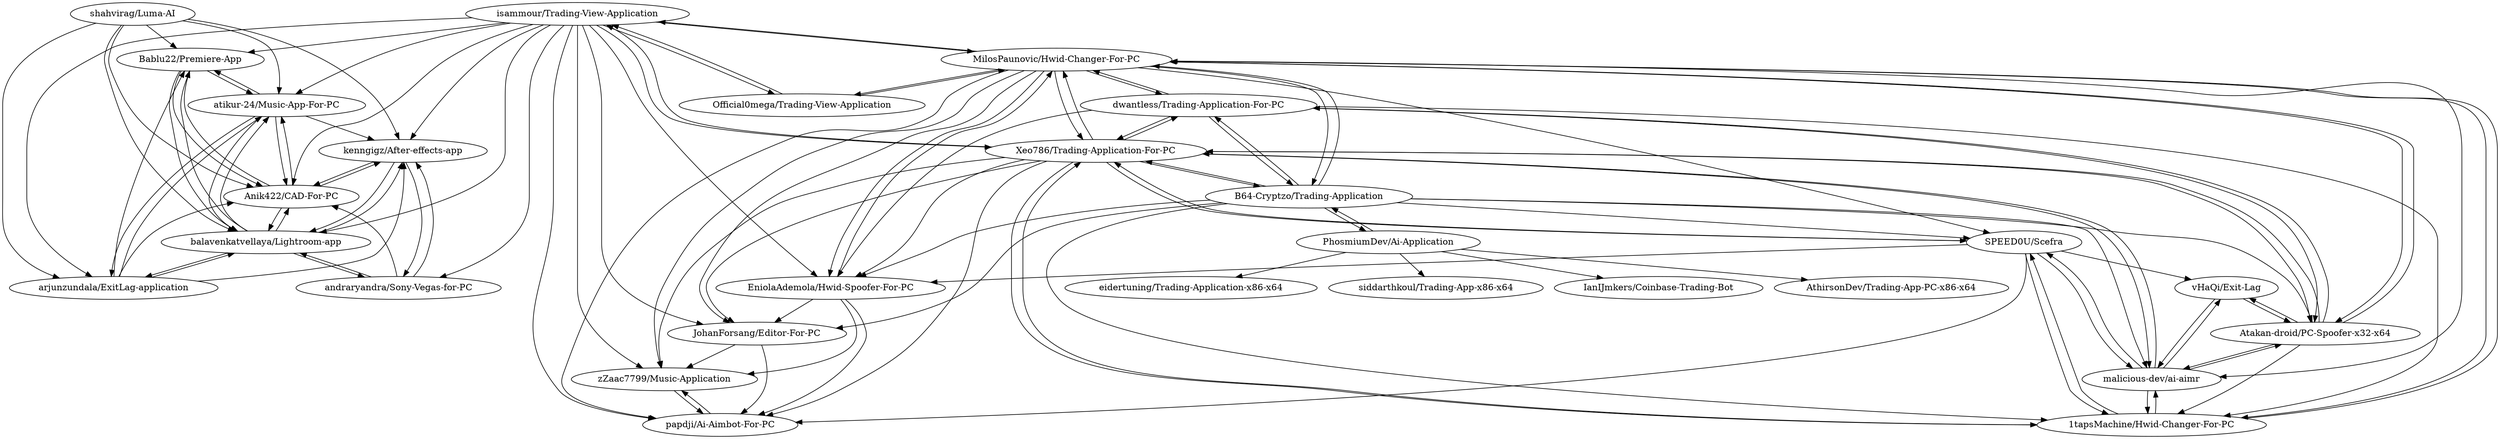 digraph G {
"shahvirag/Luma-AI" -> "Bablu22/Premiere-App"
"shahvirag/Luma-AI" -> "arjunzundala/ExitLag-application"
"shahvirag/Luma-AI" -> "atikur-24/Music-App-For-PC"
"shahvirag/Luma-AI" -> "Anik422/CAD-For-PC"
"shahvirag/Luma-AI" -> "balavenkatvellaya/Lightroom-app"
"shahvirag/Luma-AI" -> "kenngigz/After-effects-app"
"dwantless/Trading-Application-For-PC" -> "MilosPaunovic/Hwid-Changer-For-PC"
"dwantless/Trading-Application-For-PC" -> "Xeo786/Trading-Application-For-PC"
"dwantless/Trading-Application-For-PC" -> "1tapsMachine/Hwid-Changer-For-PC"
"dwantless/Trading-Application-For-PC" -> "Atakan-droid/PC-Spoofer-x32-x64"
"dwantless/Trading-Application-For-PC" -> "B64-Cryptzo/Trading-Application"
"dwantless/Trading-Application-For-PC" -> "EniolaAdemola/Hwid-Spoofer-For-PC"
"JohanForsang/Editor-For-PC" -> "papdji/Ai-Aimbot-For-PC"
"JohanForsang/Editor-For-PC" -> "zZaac7799/Music-Application"
"Atakan-droid/PC-Spoofer-x32-x64" -> "malicious-dev/ai-aimr"
"Atakan-droid/PC-Spoofer-x32-x64" -> "Xeo786/Trading-Application-For-PC"
"Atakan-droid/PC-Spoofer-x32-x64" -> "vHaQi/Exit-Lag"
"Atakan-droid/PC-Spoofer-x32-x64" -> "1tapsMachine/Hwid-Changer-For-PC"
"Atakan-droid/PC-Spoofer-x32-x64" -> "MilosPaunovic/Hwid-Changer-For-PC"
"Atakan-droid/PC-Spoofer-x32-x64" -> "dwantless/Trading-Application-For-PC"
"Xeo786/Trading-Application-For-PC" -> "MilosPaunovic/Hwid-Changer-For-PC"
"Xeo786/Trading-Application-For-PC" -> "1tapsMachine/Hwid-Changer-For-PC"
"Xeo786/Trading-Application-For-PC" -> "dwantless/Trading-Application-For-PC"
"Xeo786/Trading-Application-For-PC" -> "malicious-dev/ai-aimr"
"Xeo786/Trading-Application-For-PC" -> "B64-Cryptzo/Trading-Application"
"Xeo786/Trading-Application-For-PC" -> "EniolaAdemola/Hwid-Spoofer-For-PC"
"Xeo786/Trading-Application-For-PC" -> "Atakan-droid/PC-Spoofer-x32-x64"
"Xeo786/Trading-Application-For-PC" -> "SPEED0U/Scefra"
"Xeo786/Trading-Application-For-PC" -> "papdji/Ai-Aimbot-For-PC"
"Xeo786/Trading-Application-For-PC" -> "JohanForsang/Editor-For-PC"
"Xeo786/Trading-Application-For-PC" -> "zZaac7799/Music-Application"
"Xeo786/Trading-Application-For-PC" -> "isammour/Trading-View-Application"
"MilosPaunovic/Hwid-Changer-For-PC" -> "Xeo786/Trading-Application-For-PC"
"MilosPaunovic/Hwid-Changer-For-PC" -> "1tapsMachine/Hwid-Changer-For-PC"
"MilosPaunovic/Hwid-Changer-For-PC" -> "dwantless/Trading-Application-For-PC"
"MilosPaunovic/Hwid-Changer-For-PC" -> "isammour/Trading-View-Application"
"MilosPaunovic/Hwid-Changer-For-PC" -> "EniolaAdemola/Hwid-Spoofer-For-PC"
"MilosPaunovic/Hwid-Changer-For-PC" -> "B64-Cryptzo/Trading-Application"
"MilosPaunovic/Hwid-Changer-For-PC" -> "papdji/Ai-Aimbot-For-PC"
"MilosPaunovic/Hwid-Changer-For-PC" -> "JohanForsang/Editor-For-PC"
"MilosPaunovic/Hwid-Changer-For-PC" -> "Official0mega/Trading-View-Application"
"MilosPaunovic/Hwid-Changer-For-PC" -> "malicious-dev/ai-aimr"
"MilosPaunovic/Hwid-Changer-For-PC" -> "zZaac7799/Music-Application"
"MilosPaunovic/Hwid-Changer-For-PC" -> "Atakan-droid/PC-Spoofer-x32-x64"
"MilosPaunovic/Hwid-Changer-For-PC" -> "SPEED0U/Scefra"
"isammour/Trading-View-Application" -> "MilosPaunovic/Hwid-Changer-For-PC"
"isammour/Trading-View-Application" -> "EniolaAdemola/Hwid-Spoofer-For-PC"
"isammour/Trading-View-Application" -> "JohanForsang/Editor-For-PC"
"isammour/Trading-View-Application" -> "papdji/Ai-Aimbot-For-PC"
"isammour/Trading-View-Application" -> "balavenkatvellaya/Lightroom-app"
"isammour/Trading-View-Application" -> "atikur-24/Music-App-For-PC"
"isammour/Trading-View-Application" -> "Official0mega/Trading-View-Application"
"isammour/Trading-View-Application" -> "Anik422/CAD-For-PC"
"isammour/Trading-View-Application" -> "zZaac7799/Music-Application"
"isammour/Trading-View-Application" -> "kenngigz/After-effects-app"
"isammour/Trading-View-Application" -> "arjunzundala/ExitLag-application"
"isammour/Trading-View-Application" -> "Bablu22/Premiere-App"
"isammour/Trading-View-Application" -> "andraryandra/Sony-Vegas-for-PC"
"isammour/Trading-View-Application" -> "Xeo786/Trading-Application-For-PC"
"andraryandra/Sony-Vegas-for-PC" -> "kenngigz/After-effects-app"
"andraryandra/Sony-Vegas-for-PC" -> "balavenkatvellaya/Lightroom-app"
"andraryandra/Sony-Vegas-for-PC" -> "Anik422/CAD-For-PC"
"papdji/Ai-Aimbot-For-PC" -> "zZaac7799/Music-Application"
"EniolaAdemola/Hwid-Spoofer-For-PC" -> "papdji/Ai-Aimbot-For-PC"
"EniolaAdemola/Hwid-Spoofer-For-PC" -> "zZaac7799/Music-Application"
"EniolaAdemola/Hwid-Spoofer-For-PC" -> "JohanForsang/Editor-For-PC"
"EniolaAdemola/Hwid-Spoofer-For-PC" -> "MilosPaunovic/Hwid-Changer-For-PC"
"kenngigz/After-effects-app" -> "andraryandra/Sony-Vegas-for-PC"
"kenngigz/After-effects-app" -> "balavenkatvellaya/Lightroom-app"
"kenngigz/After-effects-app" -> "Anik422/CAD-For-PC"
"atikur-24/Music-App-For-PC" -> "balavenkatvellaya/Lightroom-app"
"atikur-24/Music-App-For-PC" -> "Bablu22/Premiere-App"
"atikur-24/Music-App-For-PC" -> "Anik422/CAD-For-PC"
"atikur-24/Music-App-For-PC" -> "arjunzundala/ExitLag-application"
"atikur-24/Music-App-For-PC" -> "kenngigz/After-effects-app"
"balavenkatvellaya/Lightroom-app" -> "Anik422/CAD-For-PC"
"balavenkatvellaya/Lightroom-app" -> "Bablu22/Premiere-App"
"balavenkatvellaya/Lightroom-app" -> "atikur-24/Music-App-For-PC"
"balavenkatvellaya/Lightroom-app" -> "kenngigz/After-effects-app"
"balavenkatvellaya/Lightroom-app" -> "arjunzundala/ExitLag-application"
"balavenkatvellaya/Lightroom-app" -> "andraryandra/Sony-Vegas-for-PC"
"vHaQi/Exit-Lag" -> "malicious-dev/ai-aimr"
"vHaQi/Exit-Lag" -> "Atakan-droid/PC-Spoofer-x32-x64"
"B64-Cryptzo/Trading-Application" -> "Xeo786/Trading-Application-For-PC"
"B64-Cryptzo/Trading-Application" -> "PhosmiumDev/Ai-Application"
"B64-Cryptzo/Trading-Application" -> "MilosPaunovic/Hwid-Changer-For-PC"
"B64-Cryptzo/Trading-Application" -> "malicious-dev/ai-aimr"
"B64-Cryptzo/Trading-Application" -> "1tapsMachine/Hwid-Changer-For-PC"
"B64-Cryptzo/Trading-Application" -> "Atakan-droid/PC-Spoofer-x32-x64"
"B64-Cryptzo/Trading-Application" -> "dwantless/Trading-Application-For-PC"
"B64-Cryptzo/Trading-Application" -> "SPEED0U/Scefra"
"B64-Cryptzo/Trading-Application" -> "EniolaAdemola/Hwid-Spoofer-For-PC"
"B64-Cryptzo/Trading-Application" -> "JohanForsang/Editor-For-PC"
"Official0mega/Trading-View-Application" -> "isammour/Trading-View-Application"
"Official0mega/Trading-View-Application" -> "MilosPaunovic/Hwid-Changer-For-PC"
"Bablu22/Premiere-App" -> "balavenkatvellaya/Lightroom-app"
"Bablu22/Premiere-App" -> "Anik422/CAD-For-PC"
"Bablu22/Premiere-App" -> "atikur-24/Music-App-For-PC"
"Anik422/CAD-For-PC" -> "balavenkatvellaya/Lightroom-app"
"Anik422/CAD-For-PC" -> "Bablu22/Premiere-App"
"Anik422/CAD-For-PC" -> "atikur-24/Music-App-For-PC"
"Anik422/CAD-For-PC" -> "kenngigz/After-effects-app"
"malicious-dev/ai-aimr" -> "SPEED0U/Scefra"
"malicious-dev/ai-aimr" -> "1tapsMachine/Hwid-Changer-For-PC"
"malicious-dev/ai-aimr" -> "vHaQi/Exit-Lag"
"malicious-dev/ai-aimr" -> "Xeo786/Trading-Application-For-PC"
"malicious-dev/ai-aimr" -> "Atakan-droid/PC-Spoofer-x32-x64"
"1tapsMachine/Hwid-Changer-For-PC" -> "Xeo786/Trading-Application-For-PC"
"1tapsMachine/Hwid-Changer-For-PC" -> "malicious-dev/ai-aimr"
"1tapsMachine/Hwid-Changer-For-PC" -> "MilosPaunovic/Hwid-Changer-For-PC"
"1tapsMachine/Hwid-Changer-For-PC" -> "SPEED0U/Scefra"
"PhosmiumDev/Ai-Application" -> "eidertuning/Trading-Application-x86-x64"
"PhosmiumDev/Ai-Application" -> "siddarthkoul/Trading-App-x86-x64"
"PhosmiumDev/Ai-Application" -> "B64-Cryptzo/Trading-Application"
"PhosmiumDev/Ai-Application" -> "IanIJmkers/Coinbase-Trading-Bot"
"PhosmiumDev/Ai-Application" -> "AthirsonDev/Trading-App-PC-x86-x64"
"SPEED0U/Scefra" -> "malicious-dev/ai-aimr"
"SPEED0U/Scefra" -> "1tapsMachine/Hwid-Changer-For-PC"
"SPEED0U/Scefra" -> "EniolaAdemola/Hwid-Spoofer-For-PC"
"SPEED0U/Scefra" -> "Xeo786/Trading-Application-For-PC"
"SPEED0U/Scefra" -> "vHaQi/Exit-Lag"
"SPEED0U/Scefra" -> "papdji/Ai-Aimbot-For-PC"
"arjunzundala/ExitLag-application" -> "balavenkatvellaya/Lightroom-app"
"arjunzundala/ExitLag-application" -> "atikur-24/Music-App-For-PC"
"arjunzundala/ExitLag-application" -> "Bablu22/Premiere-App"
"arjunzundala/ExitLag-application" -> "Anik422/CAD-For-PC"
"arjunzundala/ExitLag-application" -> "kenngigz/After-effects-app"
"zZaac7799/Music-Application" -> "papdji/Ai-Aimbot-For-PC"
"shahvirag/Luma-AI" ["l"="1.148,45.286"]
"Bablu22/Premiere-App" ["l"="1.151,45.307"]
"arjunzundala/ExitLag-application" ["l"="1.135,45.308"]
"atikur-24/Music-App-For-PC" ["l"="1.145,45.298"]
"Anik422/CAD-For-PC" ["l"="1.127,45.301"]
"balavenkatvellaya/Lightroom-app" ["l"="1.131,45.291"]
"kenngigz/After-effects-app" ["l"="1.117,45.296"]
"dwantless/Trading-Application-For-PC" ["l"="1.066,45.368"]
"MilosPaunovic/Hwid-Changer-For-PC" ["l"="1.078,45.341"]
"Xeo786/Trading-Application-For-PC" ["l"="1.083,45.354"]
"1tapsMachine/Hwid-Changer-For-PC" ["l"="1.056,45.344"]
"Atakan-droid/PC-Spoofer-x32-x64" ["l"="1.051,45.361"]
"B64-Cryptzo/Trading-Application" ["l"="1.084,45.375"]
"EniolaAdemola/Hwid-Spoofer-For-PC" ["l"="1.101,45.355"]
"JohanForsang/Editor-For-PC" ["l"="1.119,45.357"]
"papdji/Ai-Aimbot-For-PC" ["l"="1.102,45.339"]
"zZaac7799/Music-Application" ["l"="1.121,45.342"]
"malicious-dev/ai-aimr" ["l"="1.047,45.353"]
"vHaQi/Exit-Lag" ["l"="1.033,45.36"]
"SPEED0U/Scefra" ["l"="1.066,45.354"]
"isammour/Trading-View-Application" ["l"="1.109,45.322"]
"Official0mega/Trading-View-Application" ["l"="1.078,45.317"]
"andraryandra/Sony-Vegas-for-PC" ["l"="1.105,45.291"]
"PhosmiumDev/Ai-Application" ["l"="1.083,45.414"]
"eidertuning/Trading-Application-x86-x64" ["l"="1.095,45.44"]
"siddarthkoul/Trading-App-x86-x64" ["l"="1.066,45.439"]
"IanIJmkers/Coinbase-Trading-Bot" ["l"="1.117,45.425"]
"AthirsonDev/Trading-App-PC-x86-x64" ["l"="1.05,45.423"]
}